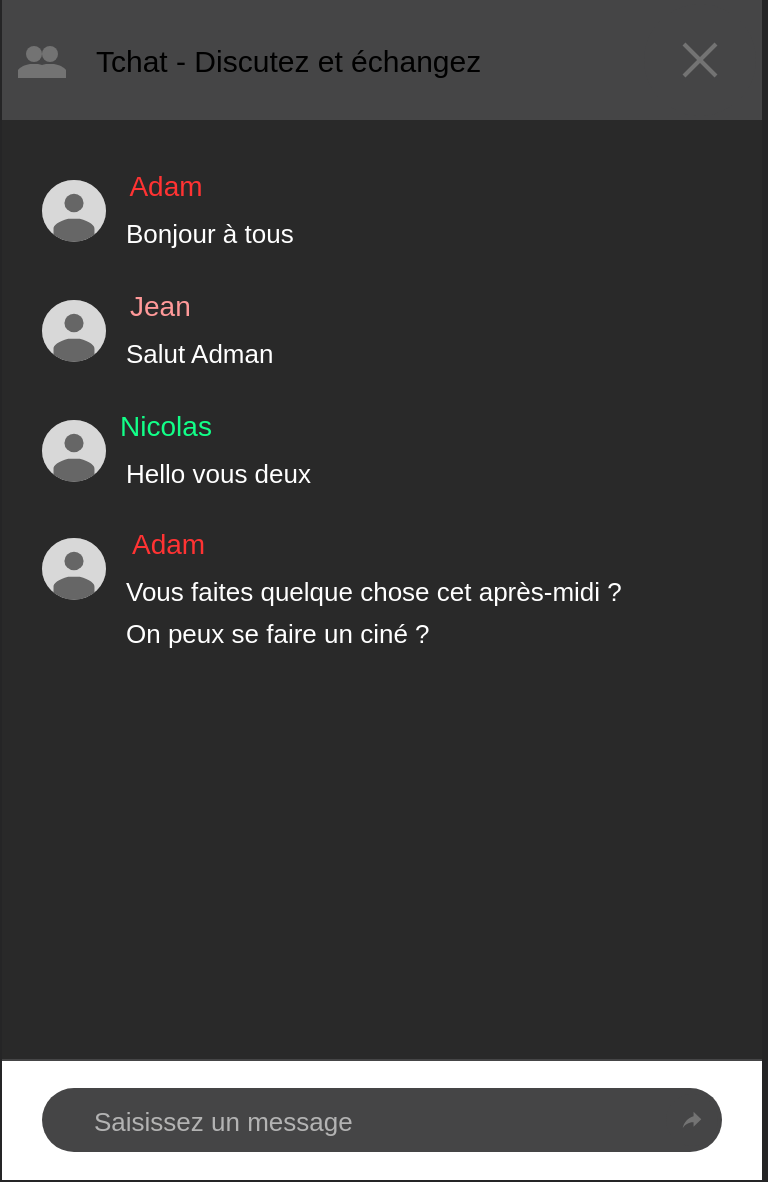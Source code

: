 <mxfile>
    <diagram id="kJ0RV3yCM6MNK3Ns8Pg_" name="Maquette">
        <mxGraphModel dx="1130" dy="603" grid="1" gridSize="10" guides="1" tooltips="1" connect="1" arrows="1" fold="1" page="1" pageScale="1" pageWidth="827" pageHeight="1169" background="#252526" math="0" shadow="0">
            <root>
                <mxCell id="0"/>
                <mxCell id="1" parent="0"/>
                <mxCell id="2" value="" style="rounded=0;whiteSpace=wrap;html=1;fillColor=#292929;strokeColor=none;" parent="1" vertex="1">
                    <mxGeometry x="210" y="20" width="380" height="590" as="geometry"/>
                </mxCell>
                <mxCell id="3" value="" style="rounded=0;whiteSpace=wrap;html=1;fillColor=#454546;strokeColor=none;" parent="1" vertex="1">
                    <mxGeometry x="210" y="20" width="380" height="60" as="geometry"/>
                </mxCell>
                <mxCell id="4" value="Tchat - Discutez et échangez" style="text;html=1;strokeColor=none;fillColor=none;align=left;verticalAlign=middle;whiteSpace=wrap;rounded=0;fontSize=15;" parent="1" vertex="1">
                    <mxGeometry x="255" y="40" width="290" height="20" as="geometry"/>
                </mxCell>
                <mxCell id="5" value="" style="dashed=0;aspect=fixed;verticalLabelPosition=bottom;verticalAlign=top;align=center;shape=mxgraph.gmdl.users;strokeColor=none;fillColor=#737373;shadow=0;fontSize=20;" parent="1" vertex="1">
                    <mxGeometry x="218" y="43" width="24" height="16" as="geometry"/>
                </mxCell>
                <mxCell id="6" value="Bonjour à tous" style="shape=rect;arcSize=50;strokeColor=none;rounded=1;spacingLeft=0;fontSize=13;align=left;fontColor=#FFFFFF;fillColor=none;" parent="1" vertex="1">
                    <mxGeometry x="270" y="120" width="195" height="32" as="geometry"/>
                </mxCell>
                <mxCell id="7" value="" style="dashed=0;shape=mxgraph.gmdl.user;strokeColor=none;fillColor=#666666;" parent="6" vertex="1">
                    <mxGeometry width="32" height="32" relative="1" as="geometry">
                        <mxPoint x="-40" y="-10" as="offset"/>
                    </mxGeometry>
                </mxCell>
                <mxCell id="10" value="&lt;font style=&quot;font-size: 14px&quot;&gt;Adam&lt;/font&gt;" style="text;html=1;strokeColor=none;fillColor=none;align=center;verticalAlign=middle;whiteSpace=wrap;rounded=0;fontSize=20;fontColor=#FF3333;" parent="6" vertex="1">
                    <mxGeometry x="2" y="-20" width="40" height="20" as="geometry"/>
                </mxCell>
                <mxCell id="15" value="Hello vous deux" style="shape=rect;arcSize=50;strokeColor=none;rounded=1;spacingLeft=0;fontSize=13;align=left;fontColor=#FFFFFF;fillColor=none;" parent="1" vertex="1">
                    <mxGeometry x="270" y="240" width="215" height="32" as="geometry"/>
                </mxCell>
                <mxCell id="16" value="" style="dashed=0;shape=mxgraph.gmdl.user;strokeColor=none;fillColor=#666666;" parent="15" vertex="1">
                    <mxGeometry width="32" height="32" relative="1" as="geometry">
                        <mxPoint x="-40" y="-10" as="offset"/>
                    </mxGeometry>
                </mxCell>
                <mxCell id="17" value="&lt;font style=&quot;font-size: 14px&quot;&gt;Nicolas&lt;/font&gt;" style="text;html=1;strokeColor=none;fillColor=none;align=center;verticalAlign=middle;whiteSpace=wrap;rounded=0;fontSize=20;fontColor=#12FF88;" parent="15" vertex="1">
                    <mxGeometry x="2" y="-20" width="40" height="20" as="geometry"/>
                </mxCell>
                <mxCell id="18" value="Salut Adman" style="shape=rect;arcSize=50;strokeColor=none;rounded=1;spacingLeft=0;fontSize=13;align=left;fontColor=#FFFFFF;fillColor=none;" parent="1" vertex="1">
                    <mxGeometry x="270" y="180" width="195" height="32" as="geometry"/>
                </mxCell>
                <mxCell id="19" value="" style="dashed=0;shape=mxgraph.gmdl.user;strokeColor=none;fillColor=#666666;" parent="18" vertex="1">
                    <mxGeometry width="32" height="32" relative="1" as="geometry">
                        <mxPoint x="-40" y="-10" as="offset"/>
                    </mxGeometry>
                </mxCell>
                <mxCell id="20" value="&lt;font style=&quot;font-size: 14px&quot;&gt;Jean&lt;br&gt;&lt;/font&gt;" style="text;html=1;strokeColor=none;fillColor=none;align=left;verticalAlign=middle;whiteSpace=wrap;rounded=0;fontSize=20;fontColor=#FF9999;" parent="18" vertex="1">
                    <mxGeometry x="2" y="-20" width="40" height="20" as="geometry"/>
                </mxCell>
                <mxCell id="21" value="Vous faites quelque chose cet après-midi ?" style="shape=rect;arcSize=50;strokeColor=none;rounded=1;spacingLeft=0;fontSize=13;align=left;fontColor=#FFFFFF;fillColor=none;" parent="1" vertex="1">
                    <mxGeometry x="270" y="299" width="260" height="32" as="geometry"/>
                </mxCell>
                <mxCell id="22" value="" style="dashed=0;shape=mxgraph.gmdl.user;strokeColor=none;fillColor=#666666;" parent="21" vertex="1">
                    <mxGeometry width="32" height="32" relative="1" as="geometry">
                        <mxPoint x="-40" y="-10" as="offset"/>
                    </mxGeometry>
                </mxCell>
                <mxCell id="23" value="&lt;font style=&quot;font-size: 14px&quot;&gt;Adam&lt;/font&gt;" style="text;html=1;strokeColor=none;fillColor=none;align=left;verticalAlign=middle;whiteSpace=wrap;rounded=0;fontSize=20;fontColor=#FF3333;" parent="21" vertex="1">
                    <mxGeometry x="2.667" y="-20" width="53.333" height="20" as="geometry"/>
                </mxCell>
                <mxCell id="30" value="On peux se faire un ciné ?" style="shape=rect;arcSize=50;strokeColor=none;rounded=1;spacingLeft=0;fontSize=13;align=left;fontColor=#FFFFFF;fillColor=none;" parent="1" vertex="1">
                    <mxGeometry x="270" y="320" width="260" height="32" as="geometry"/>
                </mxCell>
                <mxCell id="33" value="" style="rounded=0;whiteSpace=wrap;html=1;strokeColor=none;" parent="1" vertex="1">
                    <mxGeometry x="210" y="550" width="380" height="60" as="geometry"/>
                </mxCell>
                <mxCell id="36" value="Saisissez un message" style="shape=rect;arcSize=50;strokeColor=none;rounded=1;spacingLeft=24;fontSize=13;align=left;shadow=0;sketch=0;fillColor=#454546;fontColor=#B3B3B3;" parent="1" vertex="1">
                    <mxGeometry x="230" y="564" width="340" height="32" as="geometry"/>
                </mxCell>
                <mxCell id="47" value="" style="shape=ellipse;dashed=0;strokeColor=none;shadow=0;fontSize=13;align=center;verticalAlign=top;labelPosition=center;verticalLabelPosition=bottom;html=1;aspect=fixed;sketch=0;fillColor=#454546;gradientColor=none;" parent="1" vertex="1">
                    <mxGeometry x="531" y="22" width="56" height="56" as="geometry"/>
                </mxCell>
                <mxCell id="48" value="" style="dashed=0;html=1;shape=mxgraph.gmdl.x;strokeColor=#737373;strokeWidth=2;shadow=0;" parent="47" vertex="1">
                    <mxGeometry x="20" y="20" width="16" height="16" as="geometry"/>
                </mxCell>
                <mxCell id="51" value="" style="shape=ellipse;dashed=0;strokeColor=none;shadow=0;fontSize=13;align=center;verticalAlign=top;labelPosition=center;verticalLabelPosition=bottom;html=1;aspect=fixed;sketch=0;fillColor=#454546;gradientColor=none;" parent="1" vertex="1">
                    <mxGeometry x="542" y="567" width="26" height="26" as="geometry"/>
                </mxCell>
                <mxCell id="52" value="" style="dashed=0;html=1;shape=mxgraph.gmdl.reply;strokeColor=none;fillColor=#737373;shadow=0;" parent="51" vertex="1">
                    <mxGeometry x="8.357" y="8.821" width="9.286" height="8.357" as="geometry"/>
                </mxCell>
                <mxCell id="53" value="" style="endArrow=none;html=1;fontSize=16;fontColor=#B3B3B3;exitX=0;exitY=0;exitDx=0;exitDy=0;entryX=1;entryY=0;entryDx=0;entryDy=0;strokeColor=#454546;" parent="1" source="33" target="33" edge="1">
                    <mxGeometry width="50" height="50" relative="1" as="geometry">
                        <mxPoint x="210" y="560" as="sourcePoint"/>
                        <mxPoint x="260" y="510" as="targetPoint"/>
                    </mxGeometry>
                </mxCell>
            </root>
        </mxGraphModel>
    </diagram>
    <diagram id="_H_agLuZsICo8ApLzhC9" name="Architecture">
        &#xa;        &#xa;&#xa;
        <mxGraphModel dx="1130" dy="603" grid="1" gridSize="10" guides="1" tooltips="1" connect="1" arrows="1" fold="1" page="1" pageScale="1" pageWidth="827" pageHeight="1169" background="#FFFFFF" math="0" shadow="0">
            &#xa;            &#xa;&#xa;
            <root>
                &#xa;                &#xa;&#xa;
                <mxCell id="9cy9YK_zRHAVanHWmlqG-0"/>
                &#xa;                &#xa;&#xa;
                <mxCell id="9cy9YK_zRHAVanHWmlqG-1" parent="9cy9YK_zRHAVanHWmlqG-0"/>
                &#xa;                &#xa;&#xa;
                <mxCell id="9cy9YK_zRHAVanHWmlqG-11" value="&lt;h2&gt;Web app architecture&lt;/h2&gt;" style="html=1;fillColor=#f9f7ed;strokeColor=#36393d;fontColor=#000000;verticalAlign=top;" parent="9cy9YK_zRHAVanHWmlqG-1" vertex="1">
                    &#xa;                    &#xa;&#xa;
                    <mxGeometry x="70" y="140" width="510" height="200" as="geometry"/>
                    &#xa;                    &#xa;&#xa;
                </mxCell>
                &#xa;                &#xa;&#xa;
                <mxCell id="9cy9YK_zRHAVanHWmlqG-2" value="ReactJS app" style="html=1;fillColor=#eeeeee;strokeColor=#36393d;fontColor=#000000;" parent="9cy9YK_zRHAVanHWmlqG-1" vertex="1">
                    &#xa;                    &#xa;&#xa;
                    <mxGeometry x="90" y="220" width="110" height="50" as="geometry"/>
                    &#xa;                    &#xa;&#xa;
                </mxCell>
                &#xa;                &#xa;&#xa;
                <mxCell id="9cy9YK_zRHAVanHWmlqG-4" value="NodeJS server" style="html=1;fillColor=#eeeeee;strokeColor=#36393d;fontColor=#000000;" parent="9cy9YK_zRHAVanHWmlqG-1" vertex="1">
                    &#xa;                    &#xa;&#xa;
                    <mxGeometry x="450" y="220" width="110" height="50" as="geometry"/>
                    &#xa;                    &#xa;&#xa;
                </mxCell>
                &#xa;                &#xa;&#xa;
                <mxCell id="9cy9YK_zRHAVanHWmlqG-5" value="Socket.io" style="html=1;fillColor=#eeeeee;strokeColor=#36393d;fontColor=#000000;" parent="9cy9YK_zRHAVanHWmlqG-1" vertex="1">
                    &#xa;                    &#xa;&#xa;
                    <mxGeometry x="270" y="220" width="110" height="50" as="geometry"/>
                    &#xa;                    &#xa;&#xa;
                </mxCell>
                &#xa;                &#xa;&#xa;
                <mxCell id="9cy9YK_zRHAVanHWmlqG-6" value="" style="endArrow=open;endFill=1;endSize=12;html=1;fontColor=#000000;strokeColor=#000000;exitX=0;exitY=0.25;exitDx=0;exitDy=0;entryX=1;entryY=0.25;entryDx=0;entryDy=0;" parent="9cy9YK_zRHAVanHWmlqG-1" source="9cy9YK_zRHAVanHWmlqG-4" target="9cy9YK_zRHAVanHWmlqG-5" edge="1">
                    &#xa;                    &#xa;&#xa;
                    <mxGeometry width="160" relative="1" as="geometry">
                        &#xa;                        &#xa;&#xa;
                        <mxPoint x="200" y="390" as="sourcePoint"/>
                        &#xa;                        &#xa;&#xa;
                        <mxPoint x="360" y="390" as="targetPoint"/>
                        &#xa;                        &#xa;&#xa;
                    </mxGeometry>
                    &#xa;                    &#xa;&#xa;
                </mxCell>
                &#xa;                &#xa;&#xa;
                <mxCell id="9cy9YK_zRHAVanHWmlqG-7" value="" style="endArrow=open;endFill=1;endSize=12;html=1;fontColor=#000000;strokeColor=#000000;exitX=1;exitY=0.75;exitDx=0;exitDy=0;entryX=0;entryY=0.75;entryDx=0;entryDy=0;" parent="9cy9YK_zRHAVanHWmlqG-1" source="9cy9YK_zRHAVanHWmlqG-5" target="9cy9YK_zRHAVanHWmlqG-4" edge="1">
                    &#xa;                    &#xa;&#xa;
                    <mxGeometry width="160" relative="1" as="geometry">
                        &#xa;                        &#xa;&#xa;
                        <mxPoint x="460" y="242.5" as="sourcePoint"/>
                        &#xa;                        &#xa;&#xa;
                        <mxPoint x="390" y="242.5" as="targetPoint"/>
                        &#xa;                        &#xa;&#xa;
                    </mxGeometry>
                    &#xa;                    &#xa;&#xa;
                </mxCell>
                &#xa;                &#xa;&#xa;
                <mxCell id="9cy9YK_zRHAVanHWmlqG-8" value="" style="endArrow=open;endFill=1;endSize=12;html=1;fontColor=#000000;strokeColor=#000000;exitX=1;exitY=0.75;exitDx=0;exitDy=0;entryX=0;entryY=0.75;entryDx=0;entryDy=0;" parent="9cy9YK_zRHAVanHWmlqG-1" source="9cy9YK_zRHAVanHWmlqG-2" target="9cy9YK_zRHAVanHWmlqG-5" edge="1">
                    &#xa;                    &#xa;&#xa;
                    <mxGeometry width="160" relative="1" as="geometry">
                        &#xa;                        &#xa;&#xa;
                        <mxPoint x="230" y="267.5" as="sourcePoint"/>
                        &#xa;                        &#xa;&#xa;
                        <mxPoint x="300" y="267.5" as="targetPoint"/>
                        &#xa;                        &#xa;&#xa;
                    </mxGeometry>
                    &#xa;                    &#xa;&#xa;
                </mxCell>
                &#xa;                &#xa;&#xa;
                <mxCell id="9cy9YK_zRHAVanHWmlqG-9" value="" style="endArrow=open;endFill=1;endSize=12;html=1;fontColor=#000000;strokeColor=#000000;entryX=1;entryY=0.25;entryDx=0;entryDy=0;exitX=0;exitY=0.25;exitDx=0;exitDy=0;" parent="9cy9YK_zRHAVanHWmlqG-1" source="9cy9YK_zRHAVanHWmlqG-5" target="9cy9YK_zRHAVanHWmlqG-2" edge="1">
                    &#xa;                    &#xa;&#xa;
                    <mxGeometry width="160" relative="1" as="geometry">
                        &#xa;                        &#xa;&#xa;
                        <mxPoint x="270" y="230" as="sourcePoint"/>
                        &#xa;                        &#xa;&#xa;
                        <mxPoint x="390" y="242.5" as="targetPoint"/>
                        &#xa;                        &#xa;&#xa;
                    </mxGeometry>
                    &#xa;                    &#xa;&#xa;
                </mxCell>
                &#xa;                &#xa;&#xa;
                <mxCell id="6jEIHrl-hKEzMBiAcQIt-4" value="" style="group" vertex="1" connectable="0" parent="9cy9YK_zRHAVanHWmlqG-1">
                    &#xa;                    &#xa;&#xa;
                    <mxGeometry x="250" y="299" width="184" height="40" as="geometry"/>
                    &#xa;                    &#xa;&#xa;
                </mxCell>
                &#xa;                &#xa;&#xa;
                <mxCell id="6jEIHrl-hKEzMBiAcQIt-0" value="" style="endArrow=open;endFill=1;endSize=12;html=1;fontColor=#000000;strokeColor=#000000;exitX=1;exitY=0.75;exitDx=0;exitDy=0;entryX=0;entryY=0.75;entryDx=0;entryDy=0;" edge="1" parent="6jEIHrl-hKEzMBiAcQIt-4">
                    &#xa;                    &#xa;&#xa;
                    <mxGeometry width="160" relative="1" as="geometry">
                        &#xa;                        &#xa;&#xa;
                        <mxPoint x="60" y="30" as="sourcePoint"/>
                        &#xa;                        &#xa;&#xa;
                        <mxPoint x="130" y="30" as="targetPoint"/>
                        &#xa;                        &#xa;&#xa;
                    </mxGeometry>
                    &#xa;                    &#xa;&#xa;
                </mxCell>
                &#xa;                &#xa;&#xa;
                <mxCell id="6jEIHrl-hKEzMBiAcQIt-1" value="Data transmission" style="text;html=1;strokeColor=none;fillColor=none;align=center;verticalAlign=middle;whiteSpace=wrap;rounded=0;fontColor=#000000;" vertex="1" parent="6jEIHrl-hKEzMBiAcQIt-4">
                    &#xa;                    &#xa;&#xa;
                    <mxGeometry x="40" width="110" height="20" as="geometry"/>
                    &#xa;                    &#xa;&#xa;
                </mxCell>
                &#xa;                &#xa;&#xa;
                <mxCell id="6jEIHrl-hKEzMBiAcQIt-2" value="Emitter" style="text;html=1;strokeColor=none;fillColor=none;align=right;verticalAlign=middle;whiteSpace=wrap;rounded=0;fontColor=#000000;" vertex="1" parent="6jEIHrl-hKEzMBiAcQIt-4">
                    &#xa;                    &#xa;&#xa;
                    <mxGeometry y="20" width="50" height="20" as="geometry"/>
                    &#xa;                    &#xa;&#xa;
                </mxCell>
                &#xa;                &#xa;&#xa;
                <mxCell id="6jEIHrl-hKEzMBiAcQIt-3" value="Receiver" style="text;html=1;strokeColor=none;fillColor=none;align=right;verticalAlign=middle;whiteSpace=wrap;rounded=0;fontColor=#000000;" vertex="1" parent="6jEIHrl-hKEzMBiAcQIt-4">
                    &#xa;                    &#xa;&#xa;
                    <mxGeometry x="134" y="20" width="50" height="20" as="geometry"/>
                    &#xa;                    &#xa;&#xa;
                </mxCell>
                &#xa;                &#xa;&#xa;
            </root>
            &#xa;            &#xa;&#xa;
        </mxGraphModel>
        &#xa;        &#xa;&#xa;
    </diagram>
    <diagram name="Login system" id="zdVqmAG5li656ibAaSZu">
        &#xa;        &#xa;&#xa;
        <mxGraphModel dx="1130" dy="603" grid="1" gridSize="10" guides="1" tooltips="1" connect="1" arrows="1" fold="1" page="1" pageScale="1" pageWidth="827" pageHeight="1169" background="#FFFFFF" math="0" shadow="0">
            &#xa;            &#xa;&#xa;
            <root>
                &#xa;                &#xa;&#xa;
                <mxCell id="QsTykqEdfQHoDSHVeLzm-0"/>
                &#xa;                &#xa;&#xa;
                <mxCell id="QsTykqEdfQHoDSHVeLzm-1" parent="QsTykqEdfQHoDSHVeLzm-0"/>
                &#xa;                &#xa;&#xa;
                <mxCell id="QsTykqEdfQHoDSHVeLzm-2" value="&lt;h2&gt;Login system&lt;/h2&gt;" style="html=1;fillColor=#f9f7ed;strokeColor=#36393d;fontColor=#000000;verticalAlign=top;" vertex="1" parent="QsTykqEdfQHoDSHVeLzm-1">
                    &#xa;                    &#xa;&#xa;
                    <mxGeometry x="70" y="100" width="660" height="270" as="geometry"/>
                    &#xa;                    &#xa;&#xa;
                </mxCell>
                &#xa;                &#xa;&#xa;
                <mxCell id="QsTykqEdfQHoDSHVeLzm-3" value="ReactJS app" style="html=1;fillColor=#eeeeee;strokeColor=#36393d;fontColor=#000000;" vertex="1" parent="QsTykqEdfQHoDSHVeLzm-1">
                    &#xa;                    &#xa;&#xa;
                    <mxGeometry x="90" y="220" width="110" height="50" as="geometry"/>
                    &#xa;                    &#xa;&#xa;
                </mxCell>
                &#xa;                &#xa;&#xa;
                <mxCell id="QsTykqEdfQHoDSHVeLzm-4" value="Login API&lt;br&gt;(Google, Facebook, GitHub...)" style="html=1;fillColor=#eeeeee;strokeColor=#36393d;fontColor=#000000;" vertex="1" parent="QsTykqEdfQHoDSHVeLzm-1">
                    &#xa;                    &#xa;&#xa;
                    <mxGeometry x="542" y="220" width="180" height="50" as="geometry"/>
                    &#xa;                    &#xa;&#xa;
                </mxCell>
                &#xa;                &#xa;&#xa;
                <mxCell id="QsTykqEdfQHoDSHVeLzm-5" value="NodeJS server" style="html=1;fillColor=#eeeeee;strokeColor=#36393d;fontColor=#000000;" vertex="1" parent="QsTykqEdfQHoDSHVeLzm-1">
                    &#xa;                    &#xa;&#xa;
                    <mxGeometry x="314" y="220" width="110" height="50" as="geometry"/>
                    &#xa;                    &#xa;&#xa;
                </mxCell>
                &#xa;                &#xa;&#xa;
                <mxCell id="QsTykqEdfQHoDSHVeLzm-6" value="" style="endArrow=open;endFill=1;endSize=12;html=1;fontColor=#000000;strokeColor=#000000;exitX=1;exitY=0.25;exitDx=0;exitDy=0;entryX=0;entryY=0.25;entryDx=0;entryDy=0;" edge="1" parent="QsTykqEdfQHoDSHVeLzm-1" source="QsTykqEdfQHoDSHVeLzm-5" target="QsTykqEdfQHoDSHVeLzm-4">
                    &#xa;                    &#xa;&#xa;
                    <mxGeometry width="160" relative="1" as="geometry">
                        &#xa;                        &#xa;&#xa;
                        <mxPoint x="530" y="233" as="sourcePoint"/>
                        &#xa;                        &#xa;&#xa;
                        <mxPoint x="460" y="110" as="targetPoint"/>
                        &#xa;                        &#xa;&#xa;
                    </mxGeometry>
                    &#xa;                    &#xa;&#xa;
                </mxCell>
                &#xa;                &#xa;&#xa;
                <mxCell id="QsTykqEdfQHoDSHVeLzm-7" value="" style="endArrow=open;endFill=1;endSize=12;html=1;fontColor=#000000;strokeColor=#000000;exitX=0;exitY=0.75;exitDx=0;exitDy=0;entryX=1;entryY=0.75;entryDx=0;entryDy=0;" edge="1" parent="QsTykqEdfQHoDSHVeLzm-1" source="QsTykqEdfQHoDSHVeLzm-4" target="QsTykqEdfQHoDSHVeLzm-5">
                    &#xa;                    &#xa;&#xa;
                    <mxGeometry width="160" relative="1" as="geometry">
                        &#xa;                        &#xa;&#xa;
                        <mxPoint x="460" y="242.5" as="sourcePoint"/>
                        &#xa;                        &#xa;&#xa;
                        <mxPoint x="600" y="440" as="targetPoint"/>
                        &#xa;                        &#xa;&#xa;
                    </mxGeometry>
                    &#xa;                    &#xa;&#xa;
                </mxCell>
                &#xa;                &#xa;&#xa;
                <mxCell id="QsTykqEdfQHoDSHVeLzm-8" value="" style="endArrow=open;endFill=1;endSize=12;html=1;fontColor=#000000;strokeColor=#000000;entryX=1;entryY=0.75;entryDx=0;entryDy=0;exitX=0;exitY=0.75;exitDx=0;exitDy=0;" edge="1" parent="QsTykqEdfQHoDSHVeLzm-1" source="QsTykqEdfQHoDSHVeLzm-5" target="QsTykqEdfQHoDSHVeLzm-3">
                    &#xa;                    &#xa;&#xa;
                    <mxGeometry width="160" relative="1" as="geometry">
                        &#xa;                        &#xa;&#xa;
                        <mxPoint x="314" y="440" as="sourcePoint"/>
                        &#xa;                        &#xa;&#xa;
                        <mxPoint x="300" y="267.5" as="targetPoint"/>
                        &#xa;                        &#xa;&#xa;
                    </mxGeometry>
                    &#xa;                    &#xa;&#xa;
                </mxCell>
                &#xa;                &#xa;&#xa;
                <mxCell id="QsTykqEdfQHoDSHVeLzm-9" value="" style="endArrow=open;endFill=1;endSize=12;html=1;fontColor=#000000;strokeColor=#000000;entryX=0;entryY=0.25;entryDx=0;entryDy=0;exitX=1;exitY=0.25;exitDx=0;exitDy=0;" edge="1" parent="QsTykqEdfQHoDSHVeLzm-1" source="QsTykqEdfQHoDSHVeLzm-3" target="QsTykqEdfQHoDSHVeLzm-5">
                    &#xa;                    &#xa;&#xa;
                    <mxGeometry width="160" relative="1" as="geometry">
                        &#xa;                        &#xa;&#xa;
                        <mxPoint x="250" y="220" as="sourcePoint"/>
                        &#xa;                        &#xa;&#xa;
                        <mxPoint x="390" y="242.5" as="targetPoint"/>
                        &#xa;                        &#xa;&#xa;
                    </mxGeometry>
                    &#xa;                    &#xa;&#xa;
                </mxCell>
                &#xa;                &#xa;&#xa;
                <mxCell id="hgu_MZxSPsVpEfY8AiQ1-0" value="3) login request" style="text;html=1;strokeColor=none;fillColor=none;align=center;verticalAlign=middle;whiteSpace=wrap;rounded=0;fontColor=#000000;" vertex="1" parent="QsTykqEdfQHoDSHVeLzm-1">
                    &#xa;                    &#xa;&#xa;
                    <mxGeometry x="210" y="210" width="90" height="20" as="geometry"/>
                    &#xa;                    &#xa;&#xa;
                </mxCell>
                &#xa;                &#xa;&#xa;
                <mxCell id="hgu_MZxSPsVpEfY8AiQ1-1" value="4) Verify token" style="text;html=1;strokeColor=none;fillColor=none;align=center;verticalAlign=middle;whiteSpace=wrap;rounded=0;fontColor=#000000;" vertex="1" parent="QsTykqEdfQHoDSHVeLzm-1">
                    &#xa;                    &#xa;&#xa;
                    <mxGeometry x="426" y="210" width="110" height="20" as="geometry"/>
                    &#xa;                    &#xa;&#xa;
                </mxCell>
                &#xa;                &#xa;&#xa;
                <mxCell id="hgu_MZxSPsVpEfY8AiQ1-2" value="5) API response" style="text;html=1;strokeColor=none;fillColor=none;align=center;verticalAlign=middle;whiteSpace=wrap;rounded=0;fontColor=#000000;" vertex="1" parent="QsTykqEdfQHoDSHVeLzm-1">
                    &#xa;                    &#xa;&#xa;
                    <mxGeometry x="432" y="260" width="110" height="20" as="geometry"/>
                    &#xa;                    &#xa;&#xa;
                </mxCell>
                &#xa;                &#xa;&#xa;
                <mxCell id="hgu_MZxSPsVpEfY8AiQ1-3" value="6) Server response" style="text;html=1;strokeColor=none;fillColor=none;align=center;verticalAlign=middle;whiteSpace=wrap;rounded=0;fontColor=#000000;" vertex="1" parent="QsTykqEdfQHoDSHVeLzm-1">
                    &#xa;                    &#xa;&#xa;
                    <mxGeometry x="204" y="263" width="110" height="20" as="geometry"/>
                    &#xa;                    &#xa;&#xa;
                </mxCell>
                &#xa;                &#xa;&#xa;
                <mxCell id="2bKg1yLwHGvC3O_aN2oe-0" value="" style="endArrow=open;endFill=1;endSize=12;html=1;fontColor=#000000;strokeColor=#000000;exitX=0.5;exitY=1;exitDx=0;exitDy=0;entryX=0.5;entryY=1;entryDx=0;entryDy=0;" edge="1" parent="QsTykqEdfQHoDSHVeLzm-1" source="QsTykqEdfQHoDSHVeLzm-3" target="QsTykqEdfQHoDSHVeLzm-4">
                    &#xa;                    &#xa;&#xa;
                    <mxGeometry width="160" relative="1" as="geometry">
                        &#xa;                        &#xa;&#xa;
                        <mxPoint x="170" y="310" as="sourcePoint"/>
                        &#xa;                        &#xa;&#xa;
                        <mxPoint x="284" y="310" as="targetPoint"/>
                        &#xa;                        &#xa;&#xa;
                        <Array as="points">
                            &#xa;                            &#xa;&#xa;
                            <mxPoint x="145" y="310"/>
                            &#xa;                            &#xa;&#xa;
                            <mxPoint x="400" y="310"/>
                            &#xa;                            &#xa;&#xa;
                            <mxPoint x="632" y="310"/>
                            &#xa;                            &#xa;&#xa;
                        </Array>
                        &#xa;                        &#xa;&#xa;
                    </mxGeometry>
                    &#xa;                    &#xa;&#xa;
                </mxCell>
                &#xa;                &#xa;&#xa;
                <mxCell id="2bKg1yLwHGvC3O_aN2oe-1" value="1) request to generate token" style="text;html=1;strokeColor=none;fillColor=none;align=center;verticalAlign=middle;whiteSpace=wrap;rounded=0;fontColor=#000000;" vertex="1" parent="QsTykqEdfQHoDSHVeLzm-1">
                    &#xa;                    &#xa;&#xa;
                    <mxGeometry x="324" y="312" width="155" height="20" as="geometry"/>
                    &#xa;                    &#xa;&#xa;
                </mxCell>
                &#xa;                &#xa;&#xa;
                <mxCell id="2bKg1yLwHGvC3O_aN2oe-2" value="" style="endArrow=open;endFill=1;endSize=12;html=1;fontColor=#000000;strokeColor=#000000;exitX=0.5;exitY=0;exitDx=0;exitDy=0;entryX=0.5;entryY=0;entryDx=0;entryDy=0;" edge="1" parent="QsTykqEdfQHoDSHVeLzm-1" source="QsTykqEdfQHoDSHVeLzm-4" target="QsTykqEdfQHoDSHVeLzm-3">
                    &#xa;                    &#xa;&#xa;
                    <mxGeometry width="160" relative="1" as="geometry">
                        &#xa;                        &#xa;&#xa;
                        <mxPoint x="137" y="220" as="sourcePoint"/>
                        &#xa;                        &#xa;&#xa;
                        <mxPoint x="624" y="220" as="targetPoint"/>
                        &#xa;                        &#xa;&#xa;
                        <Array as="points">
                            &#xa;                            &#xa;&#xa;
                            <mxPoint x="632" y="190"/>
                            &#xa;                            &#xa;&#xa;
                            <mxPoint x="400.5" y="190"/>
                            &#xa;                            &#xa;&#xa;
                            <mxPoint x="145" y="190"/>
                            &#xa;                            &#xa;&#xa;
                        </Array>
                        &#xa;                        &#xa;&#xa;
                    </mxGeometry>
                    &#xa;                    &#xa;&#xa;
                </mxCell>
                &#xa;                &#xa;&#xa;
                <mxCell id="2bKg1yLwHGvC3O_aN2oe-3" value="2) API response with token" style="text;html=1;strokeColor=none;fillColor=none;align=center;verticalAlign=middle;whiteSpace=wrap;rounded=0;fontColor=#000000;" vertex="1" parent="QsTykqEdfQHoDSHVeLzm-1">
                    &#xa;                    &#xa;&#xa;
                    <mxGeometry x="323" y="170" width="155" height="20" as="geometry"/>
                    &#xa;                    &#xa;&#xa;
                </mxCell>
                &#xa;                &#xa;&#xa;
            </root>
            &#xa;            &#xa;&#xa;
        </mxGraphModel>
        &#xa;        &#xa;&#xa;
    </diagram>
    <diagram name="Chat events" id="3xniBiC63EUcnjotLxvn">
        <mxGraphModel dx="1130" dy="603" grid="1" gridSize="10" guides="1" tooltips="1" connect="1" arrows="1" fold="1" page="1" pageScale="1" pageWidth="827" pageHeight="1169" background="#FFFFFF" math="0" shadow="0">
            <root>
                <mxCell id="rDzppMTG6f_eP6jESJL8-0"/>
                <mxCell id="rDzppMTG6f_eP6jESJL8-1" parent="rDzppMTG6f_eP6jESJL8-0"/>
                <mxCell id="rDzppMTG6f_eP6jESJL8-2" value="&lt;h2&gt;Chat socket events&lt;/h2&gt;" style="html=1;fillColor=#f9f7ed;strokeColor=#36393d;fontColor=#000000;verticalAlign=top;" parent="rDzppMTG6f_eP6jESJL8-1" vertex="1">
                    <mxGeometry x="60.5" y="49.5" width="461" height="491" as="geometry"/>
                </mxCell>
                <mxCell id="rDzppMTG6f_eP6jESJL8-3" value="ReactJS app" style="html=1;fillColor=#eeeeee;strokeColor=#36393d;fontColor=#000000;" parent="rDzppMTG6f_eP6jESJL8-1" vertex="1">
                    <mxGeometry x="110" y="270" width="110" height="50" as="geometry"/>
                </mxCell>
                <mxCell id="rDzppMTG6f_eP6jESJL8-4" value="NodeJS server" style="html=1;fillColor=#eeeeee;strokeColor=#36393d;fontColor=#000000;" parent="rDzppMTG6f_eP6jESJL8-1" vertex="1">
                    <mxGeometry x="370" y="270" width="110" height="50" as="geometry"/>
                </mxCell>
                <mxCell id="rDzppMTG6f_eP6jESJL8-9" value="" style="endArrow=open;endFill=1;endSize=12;html=1;fontColor=#000000;strokeColor=#000000;entryX=0;entryY=0.25;entryDx=0;entryDy=0;exitX=1;exitY=0.25;exitDx=0;exitDy=0;" parent="rDzppMTG6f_eP6jESJL8-1" source="rDzppMTG6f_eP6jESJL8-3" target="rDzppMTG6f_eP6jESJL8-4" edge="1">
                    <mxGeometry width="160" relative="1" as="geometry">
                        <mxPoint x="270" y="232.5" as="sourcePoint"/>
                        <mxPoint x="390" y="242.5" as="targetPoint"/>
                    </mxGeometry>
                </mxCell>
                <mxCell id="rDzppMTG6f_eP6jESJL8-10" value="" style="group" parent="rDzppMTG6f_eP6jESJL8-1" vertex="1" connectable="0">
                    <mxGeometry x="330" y="490" width="184" height="40" as="geometry"/>
                </mxCell>
                <mxCell id="rDzppMTG6f_eP6jESJL8-11" value="" style="endArrow=open;endFill=1;endSize=12;html=1;fontColor=#000000;strokeColor=#000000;exitX=1;exitY=0.75;exitDx=0;exitDy=0;entryX=0;entryY=0.75;entryDx=0;entryDy=0;" parent="rDzppMTG6f_eP6jESJL8-10" edge="1">
                    <mxGeometry width="160" relative="1" as="geometry">
                        <mxPoint x="60" y="30" as="sourcePoint"/>
                        <mxPoint x="130" y="30" as="targetPoint"/>
                    </mxGeometry>
                </mxCell>
                <mxCell id="rDzppMTG6f_eP6jESJL8-12" value="Name of transmission" style="text;html=1;strokeColor=none;fillColor=none;align=center;verticalAlign=middle;whiteSpace=wrap;rounded=0;fontColor=#000000;" parent="rDzppMTG6f_eP6jESJL8-10" vertex="1">
                    <mxGeometry x="40" width="110" height="20" as="geometry"/>
                </mxCell>
                <mxCell id="rDzppMTG6f_eP6jESJL8-13" value="Emitter" style="text;html=1;strokeColor=none;fillColor=none;align=right;verticalAlign=middle;whiteSpace=wrap;rounded=0;fontColor=#000000;" parent="rDzppMTG6f_eP6jESJL8-10" vertex="1">
                    <mxGeometry y="20" width="50" height="20" as="geometry"/>
                </mxCell>
                <mxCell id="rDzppMTG6f_eP6jESJL8-14" value="Receiver" style="text;html=1;strokeColor=none;fillColor=none;align=right;verticalAlign=middle;whiteSpace=wrap;rounded=0;fontColor=#000000;" parent="rDzppMTG6f_eP6jESJL8-10" vertex="1">
                    <mxGeometry x="134" y="20" width="50" height="20" as="geometry"/>
                </mxCell>
                <mxCell id="rDzppMTG6f_eP6jESJL8-15" value="createTchat" style="text;html=1;strokeColor=none;fillColor=none;align=center;verticalAlign=middle;whiteSpace=wrap;rounded=0;fontColor=#FF00FF;" parent="rDzppMTG6f_eP6jESJL8-1" vertex="1">
                    <mxGeometry x="240" y="260" width="110" height="20" as="geometry"/>
                </mxCell>
                <mxCell id="rDzppMTG6f_eP6jESJL8-16" value="" style="endArrow=open;endFill=1;endSize=12;html=1;fontColor=#000000;strokeColor=#000000;entryX=0;entryY=0.75;entryDx=0;entryDy=0;exitX=1;exitY=0.75;exitDx=0;exitDy=0;" parent="rDzppMTG6f_eP6jESJL8-1" source="rDzppMTG6f_eP6jESJL8-3" target="rDzppMTG6f_eP6jESJL8-4" edge="1">
                    <mxGeometry width="160" relative="1" as="geometry">
                        <mxPoint x="230" y="292.5" as="sourcePoint"/>
                        <mxPoint x="380" y="292.5" as="targetPoint"/>
                    </mxGeometry>
                </mxCell>
                <mxCell id="rDzppMTG6f_eP6jESJL8-17" value="a) joinTchat" style="text;html=1;strokeColor=none;fillColor=none;align=center;verticalAlign=middle;whiteSpace=wrap;rounded=0;fontColor=#03FF3D;" parent="rDzppMTG6f_eP6jESJL8-1" vertex="1">
                    <mxGeometry x="240" y="310" width="110" height="20" as="geometry"/>
                </mxCell>
                <mxCell id="rDzppMTG6f_eP6jESJL8-18" value="" style="endArrow=open;endFill=1;endSize=12;html=1;fontColor=#000000;strokeColor=#000000;entryX=0.75;entryY=1;entryDx=0;entryDy=0;exitX=0.25;exitY=1;exitDx=0;exitDy=0;" parent="rDzppMTG6f_eP6jESJL8-1" source="rDzppMTG6f_eP6jESJL8-4" target="rDzppMTG6f_eP6jESJL8-3" edge="1">
                    <mxGeometry width="160" relative="1" as="geometry">
                        <mxPoint x="230" y="317.5" as="sourcePoint"/>
                        <mxPoint x="380" y="317.5" as="targetPoint"/>
                        <Array as="points">
                            <mxPoint x="398" y="350"/>
                            <mxPoint x="300" y="350"/>
                            <mxPoint x="193" y="350"/>
                        </Array>
                    </mxGeometry>
                </mxCell>
                <mxCell id="rDzppMTG6f_eP6jESJL8-19" value="b) tchatJoined" style="text;html=1;strokeColor=none;fillColor=none;align=center;verticalAlign=middle;whiteSpace=wrap;rounded=0;fontColor=#03FF3D;" parent="rDzppMTG6f_eP6jESJL8-1" vertex="1">
                    <mxGeometry x="240" y="350" width="110" height="20" as="geometry"/>
                </mxCell>
                <mxCell id="rDzppMTG6f_eP6jESJL8-20" value="" style="endArrow=open;endFill=1;endSize=12;html=1;fontColor=#000000;strokeColor=#000000;entryX=0.25;entryY=0;entryDx=0;entryDy=0;exitX=0.75;exitY=0;exitDx=0;exitDy=0;" parent="rDzppMTG6f_eP6jESJL8-1" source="rDzppMTG6f_eP6jESJL8-3" target="rDzppMTG6f_eP6jESJL8-4" edge="1">
                    <mxGeometry width="160" relative="1" as="geometry">
                        <mxPoint x="230" y="292.5" as="sourcePoint"/>
                        <mxPoint x="380" y="292.5" as="targetPoint"/>
                        <Array as="points">
                            <mxPoint x="193" y="230"/>
                            <mxPoint x="290" y="230"/>
                            <mxPoint x="398" y="230"/>
                        </Array>
                    </mxGeometry>
                </mxCell>
                <mxCell id="rDzppMTG6f_eP6jESJL8-21" value="a) leaveTchat" style="text;html=1;strokeColor=none;fillColor=none;align=center;verticalAlign=middle;whiteSpace=wrap;rounded=0;fontColor=#FF3636;" parent="rDzppMTG6f_eP6jESJL8-1" vertex="1">
                    <mxGeometry x="240" y="210" width="110" height="20" as="geometry"/>
                </mxCell>
                <mxCell id="rDzppMTG6f_eP6jESJL8-22" value="" style="endArrow=open;endFill=1;endSize=12;html=1;fontColor=#000000;strokeColor=#000000;exitX=0.5;exitY=0;exitDx=0;exitDy=0;entryX=0.5;entryY=0;entryDx=0;entryDy=0;" parent="rDzppMTG6f_eP6jESJL8-1" source="rDzppMTG6f_eP6jESJL8-4" target="rDzppMTG6f_eP6jESJL8-3" edge="1">
                    <mxGeometry width="160" relative="1" as="geometry">
                        <mxPoint x="344" y="160" as="sourcePoint"/>
                        <mxPoint x="414" y="160" as="targetPoint"/>
                        <Array as="points">
                            <mxPoint x="425" y="190"/>
                            <mxPoint x="300" y="190"/>
                            <mxPoint x="165" y="190"/>
                        </Array>
                    </mxGeometry>
                </mxCell>
                <mxCell id="rDzppMTG6f_eP6jESJL8-23" value="b) tchatLeft" style="text;html=1;strokeColor=none;fillColor=none;align=center;verticalAlign=middle;whiteSpace=wrap;rounded=0;fontColor=#FF3636;" parent="rDzppMTG6f_eP6jESJL8-1" vertex="1">
                    <mxGeometry x="236" y="170" width="110" height="20" as="geometry"/>
                </mxCell>
                <mxCell id="rDzppMTG6f_eP6jESJL8-25" value="" style="endArrow=open;endFill=1;endSize=12;html=1;fontColor=#000000;strokeColor=#000000;exitX=0.75;exitY=1;exitDx=0;exitDy=0;entryX=0.25;entryY=1;entryDx=0;entryDy=0;" parent="rDzppMTG6f_eP6jESJL8-1" source="rDzppMTG6f_eP6jESJL8-4" target="rDzppMTG6f_eP6jESJL8-3" edge="1">
                    <mxGeometry width="160" relative="1" as="geometry">
                        <mxPoint x="282" y="415" as="sourcePoint"/>
                        <mxPoint x="352" y="415" as="targetPoint"/>
                        <Array as="points">
                            <mxPoint x="450" y="440"/>
                            <mxPoint x="290" y="440"/>
                            <mxPoint x="138" y="440"/>
                        </Array>
                    </mxGeometry>
                </mxCell>
                <mxCell id="rDzppMTG6f_eP6jESJL8-27" value="b) receiveMessage" style="text;html=1;strokeColor=none;fillColor=none;align=center;verticalAlign=middle;whiteSpace=wrap;rounded=0;fontColor=#007FFF;" parent="rDzppMTG6f_eP6jESJL8-1" vertex="1">
                    <mxGeometry x="240" y="440" width="110" height="20" as="geometry"/>
                </mxCell>
                <mxCell id="rDzppMTG6f_eP6jESJL8-31" value="" style="endArrow=open;endFill=1;endSize=12;html=1;fontColor=#000000;strokeColor=#000000;exitX=0.5;exitY=1;exitDx=0;exitDy=0;entryX=0.5;entryY=1;entryDx=0;entryDy=0;" parent="rDzppMTG6f_eP6jESJL8-1" source="rDzppMTG6f_eP6jESJL8-3" target="rDzppMTG6f_eP6jESJL8-4" edge="1">
                    <mxGeometry width="160" relative="1" as="geometry">
                        <mxPoint x="650" y="300" as="sourcePoint"/>
                        <mxPoint x="720" y="300" as="targetPoint"/>
                        <Array as="points">
                            <mxPoint x="165" y="410"/>
                            <mxPoint x="300" y="410"/>
                            <mxPoint x="425" y="410"/>
                        </Array>
                    </mxGeometry>
                </mxCell>
                <mxCell id="rDzppMTG6f_eP6jESJL8-32" value="a) sendMessage" style="text;html=1;strokeColor=none;fillColor=none;align=center;verticalAlign=middle;whiteSpace=wrap;rounded=0;fontColor=#007FFF;" parent="rDzppMTG6f_eP6jESJL8-1" vertex="1">
                    <mxGeometry x="240" y="390" width="110" height="20" as="geometry"/>
                </mxCell>
                <mxCell id="rDzppMTG6f_eP6jESJL8-35" value="" style="endArrow=open;endFill=1;endSize=12;html=1;fontColor=#000000;strokeColor=#000000;exitX=0.75;exitY=0;exitDx=0;exitDy=0;entryX=0.25;entryY=0;entryDx=0;entryDy=0;" parent="rDzppMTG6f_eP6jESJL8-1" source="rDzppMTG6f_eP6jESJL8-4" target="rDzppMTG6f_eP6jESJL8-3" edge="1">
                    <mxGeometry width="160" relative="1" as="geometry">
                        <mxPoint x="200" y="130" as="sourcePoint"/>
                        <mxPoint x="430" y="220" as="targetPoint"/>
                        <Array as="points">
                            <mxPoint x="453" y="140"/>
                            <mxPoint x="290" y="140"/>
                            <mxPoint x="138" y="140"/>
                        </Array>
                    </mxGeometry>
                </mxCell>
                <mxCell id="rDzppMTG6f_eP6jESJL8-36" value="usersListUpdate" style="text;html=1;strokeColor=none;fillColor=none;align=center;verticalAlign=middle;whiteSpace=wrap;rounded=0;fontColor=#000000;" parent="rDzppMTG6f_eP6jESJL8-1" vertex="1">
                    <mxGeometry x="240" y="120" width="110" height="20" as="geometry"/>
                </mxCell>
            </root>
        </mxGraphModel>
    </diagram>
</mxfile>